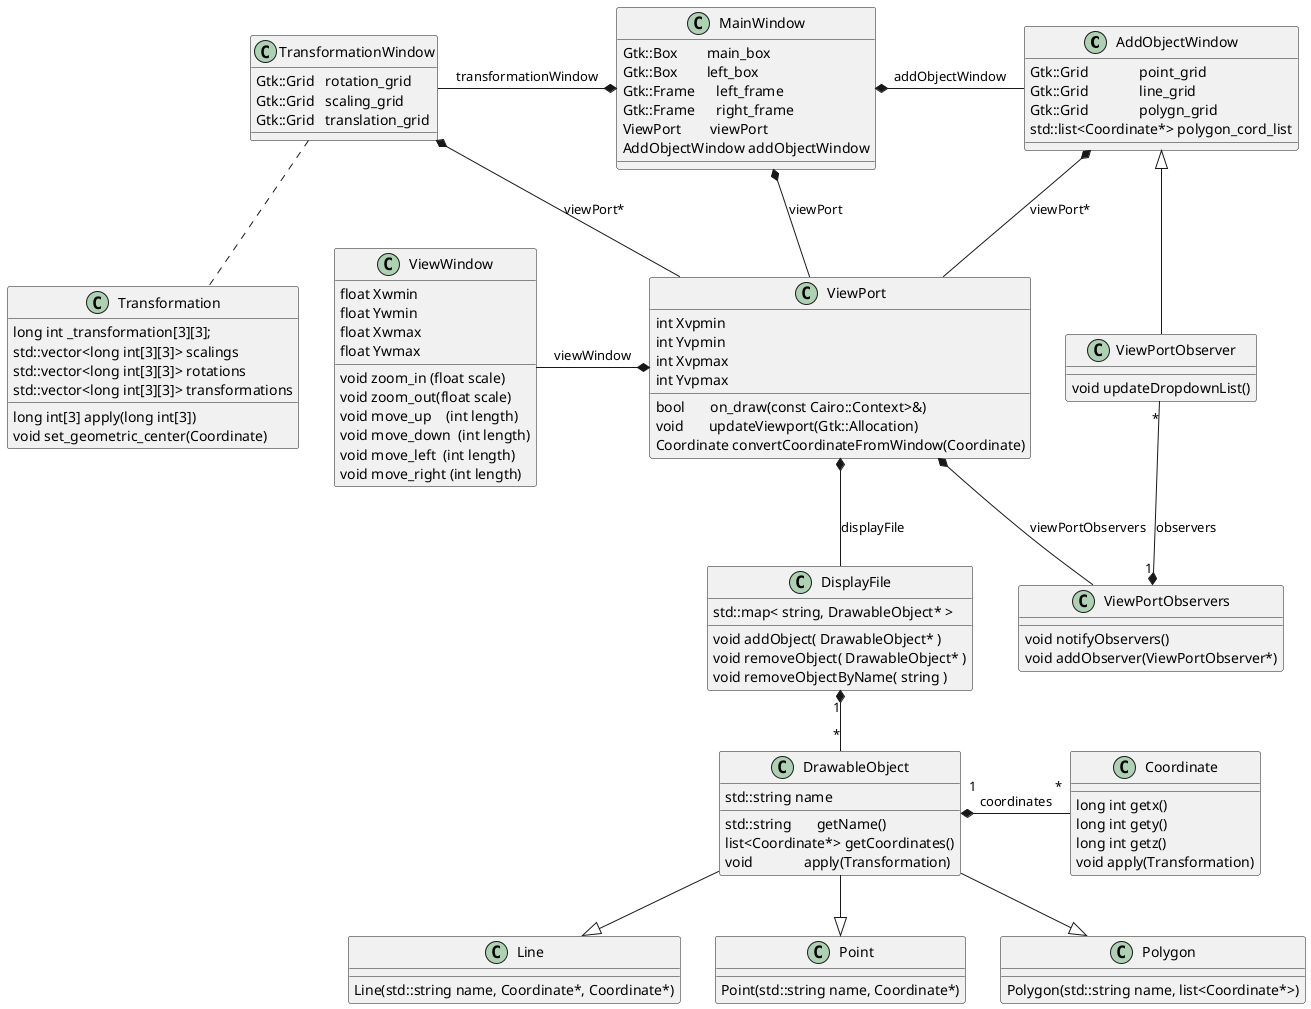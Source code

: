 
@startuml
  skinparam defaultFontName Consolas

  AddObjectWindow <|--  ViewPortObserver
  AddObjectWindow  *--  ViewPort           : viewPort*

  DisplayFile    "1\n"  *-down- "*" DrawableObject
  DrawableObject "1\n"  *-right- "*\n" Coordinate: coordinates

  Line    <|-up- DrawableObject
  Point   <|-up- DrawableObject
  Polygon <|-up- DrawableObject

  MainWindow *-down-  ViewPort             : viewPort
  MainWindow *-right- AddObjectWindow      : addObjectWindow
  MainWindow *-left-  TransformationWindow : transformationWindow

  TransformationWindow  *--  ViewPort      : viewPort*
  TransformationWindow  .down. Transformation

  ViewPort   *-left-  ViewWindow           : viewWindow
  ViewPort   *-down-  DisplayFile          : displayFile
  ViewPort   *-right- ViewPortObservers    : viewPortObservers

  ViewPortObservers "1" *-up- "*" ViewPortObserver : observers

  class AddObjectWindow {
    Gtk::Grid              point_grid
    Gtk::Grid              line_grid
    Gtk::Grid              polygn_grid
    std::list<Coordinate*> polygon_cord_list
  }

  class Coordinate {
    long int getx()
    long int gety()
    long int getz()
    void apply(Transformation)
  }

  class DisplayFile {
    std::map< string, DrawableObject* >
    void addObject( DrawableObject* )
    void removeObject( DrawableObject* )
    void removeObjectByName( string )
  }

  class DrawableObject {
    std::string name
    std::string       getName()
    list<Coordinate*> getCoordinates()
    void              apply(Transformation)
  }

  class Line {
    Line(std::string name, Coordinate*, Coordinate*)
  }

  class Point {
    Point(std::string name, Coordinate*)
  }

  class Polygon {
    Polygon(std::string name, list<Coordinate*>)
  }

  class MainWindow {
    Gtk::Box        main_box
    Gtk::Box        left_box
    Gtk::Frame      left_frame
    Gtk::Frame      right_frame
    ViewPort        viewPort
    AddObjectWindow addObjectWindow
  }

  class TransformationWindow {
    Gtk::Grid   rotation_grid
    Gtk::Grid   scaling_grid
    Gtk::Grid   translation_grid
  }

  class Transformation {
    long int _transformation[3][3];
    std::vector<long int[3][3]> scalings
    std::vector<long int[3][3]> rotations
    std::vector<long int[3][3]> transformations
    long int[3] apply(long int[3])
    void set_geometric_center(Coordinate)
  }

  class ViewPort {
    int Xvpmin
    int Yvpmin
    int Xvpmax
    int Yvpmax
    bool       on_draw(const Cairo::Context>&)
    void       updateViewport(Gtk::Allocation)
    Coordinate convertCoordinateFromWindow(Coordinate)
  }

  class ViewPortObserver {
    void updateDropdownList()
  }

  class ViewPortObservers {
    void notifyObservers()
    void addObserver(ViewPortObserver*)
  }

  class ViewWindow {
    float Xwmin
    float Ywmin
    float Xwmax
    float Ywmax
    void zoom_in (float scale)
    void zoom_out(float scale)
    void move_up    (int length)
    void move_down  (int length)
    void move_left  (int length)
    void move_right (int length)
  }

@enduml
